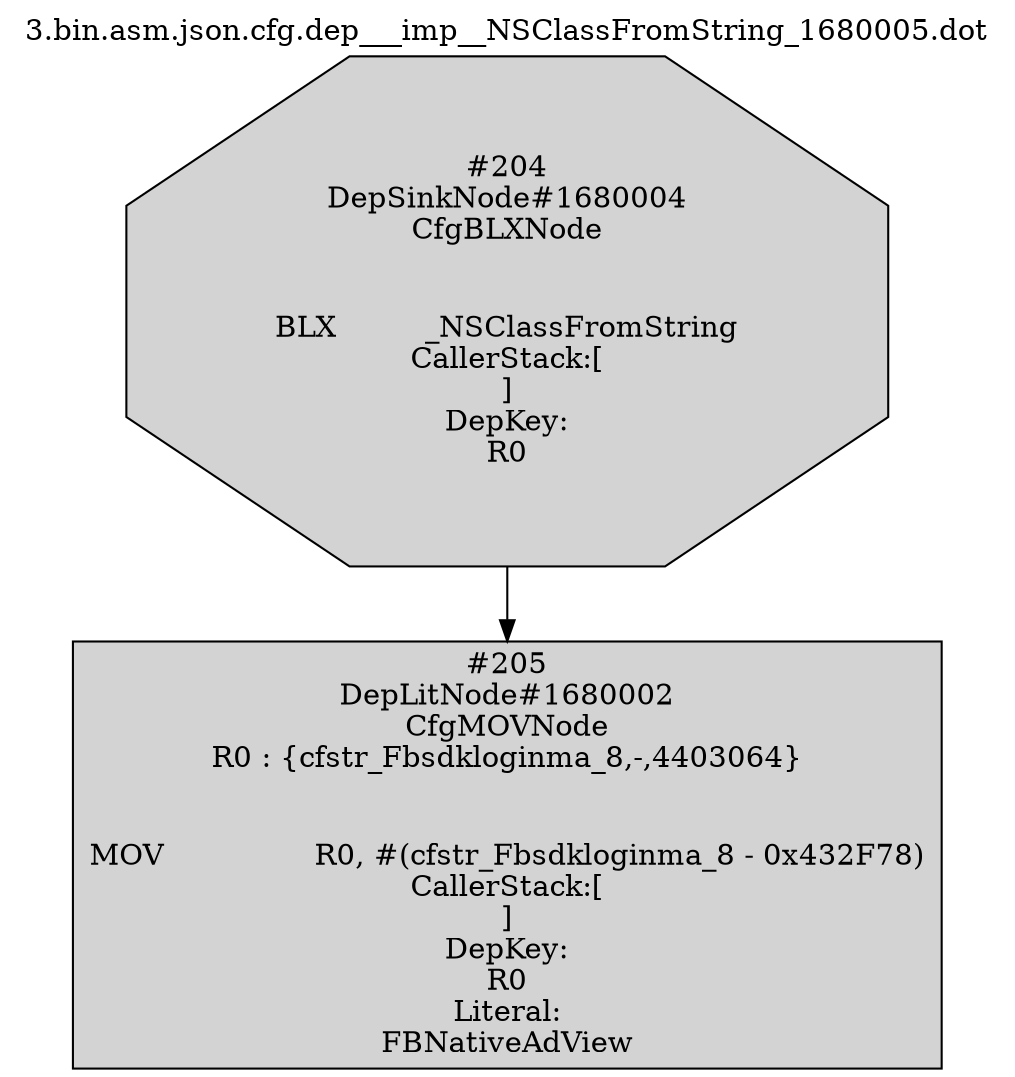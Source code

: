 digraph cfg {
	label="3.bin.asm.json.cfg.dep___imp__NSClassFromString_1680005.dot"
	labelloc=t
		n204 [shape=octagon, label="#204\nDepSinkNode#1680004\nCfgBLXNode\n\n\nBLX		_NSClassFromString\nCallerStack:[\n]\nDepKey:\nR0",style=filled];
		n205 [shape=box, label="#205\nDepLitNode#1680002\nCfgMOVNode\nR0 : {cfstr_Fbsdkloginma_8,-,4403064}\n\n\nMOV		R0, #(cfstr_Fbsdkloginma_8 - 0x432F78)\nCallerStack:[\n]\nDepKey:\nR0\nLiteral:\nFBNativeAdView",style=filled];
		n204 -> n205 [label=""];




}
